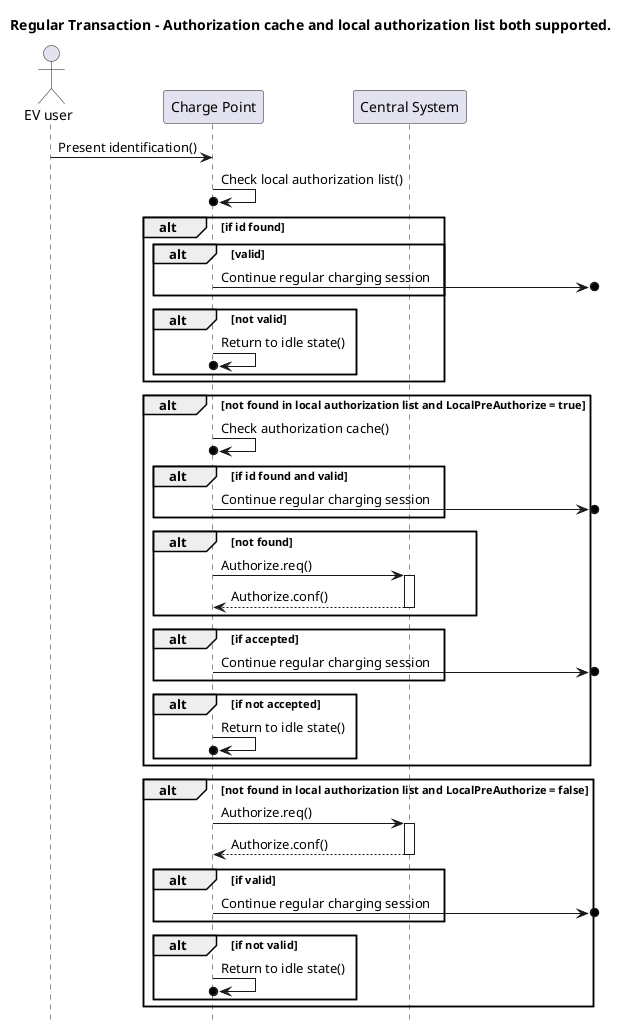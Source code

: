 @startuml
'skinparam dpi 400
hide footbox

title Regular Transaction - Authorization cache and local authorization list both supported.

actor "EV user" as EV
participant "Charge Point" as CP
participant "Central System" as CS

EV -> CP : Present identification()


CP ->o CP : Check local authorization list()
alt if id found
alt valid
CP ->o] : Continue regular charging session
end

alt not valid
CP ->o CP : Return to idle state()
end
end


alt not found in local authorization list and LocalPreAuthorize = true
CP ->o CP : Check authorization cache()

alt if id found and valid
CP ->o] : Continue regular charging session
end

alt not found
CP -> CS : Authorize.req()
activate CS
CS --> CP: Authorize.conf()
deactivate CS
end

alt if accepted
CP ->o] : Continue regular charging session
end

alt if not accepted
CP ->o CP : Return to idle state()
end

end




alt not found in local authorization list and LocalPreAuthorize = false
CP -> CS : Authorize.req()
activate CS
CS --> CP: Authorize.conf()
deactivate CS

alt if valid
CP ->o] : Continue regular charging session
end

alt if not valid
CP ->o CP : Return to idle state()
end

end

@enduml

